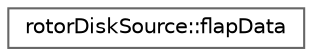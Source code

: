 digraph "Graphical Class Hierarchy"
{
 // LATEX_PDF_SIZE
  bgcolor="transparent";
  edge [fontname=Helvetica,fontsize=10,labelfontname=Helvetica,labelfontsize=10];
  node [fontname=Helvetica,fontsize=10,shape=box,height=0.2,width=0.4];
  rankdir="LR";
  Node0 [id="Node000000",label="rotorDiskSource::flapData",height=0.2,width=0.4,color="grey40", fillcolor="white", style="filled",URL="$structFoam_1_1fv_1_1rotorDiskSource_1_1flapData.html",tooltip=" "];
}
